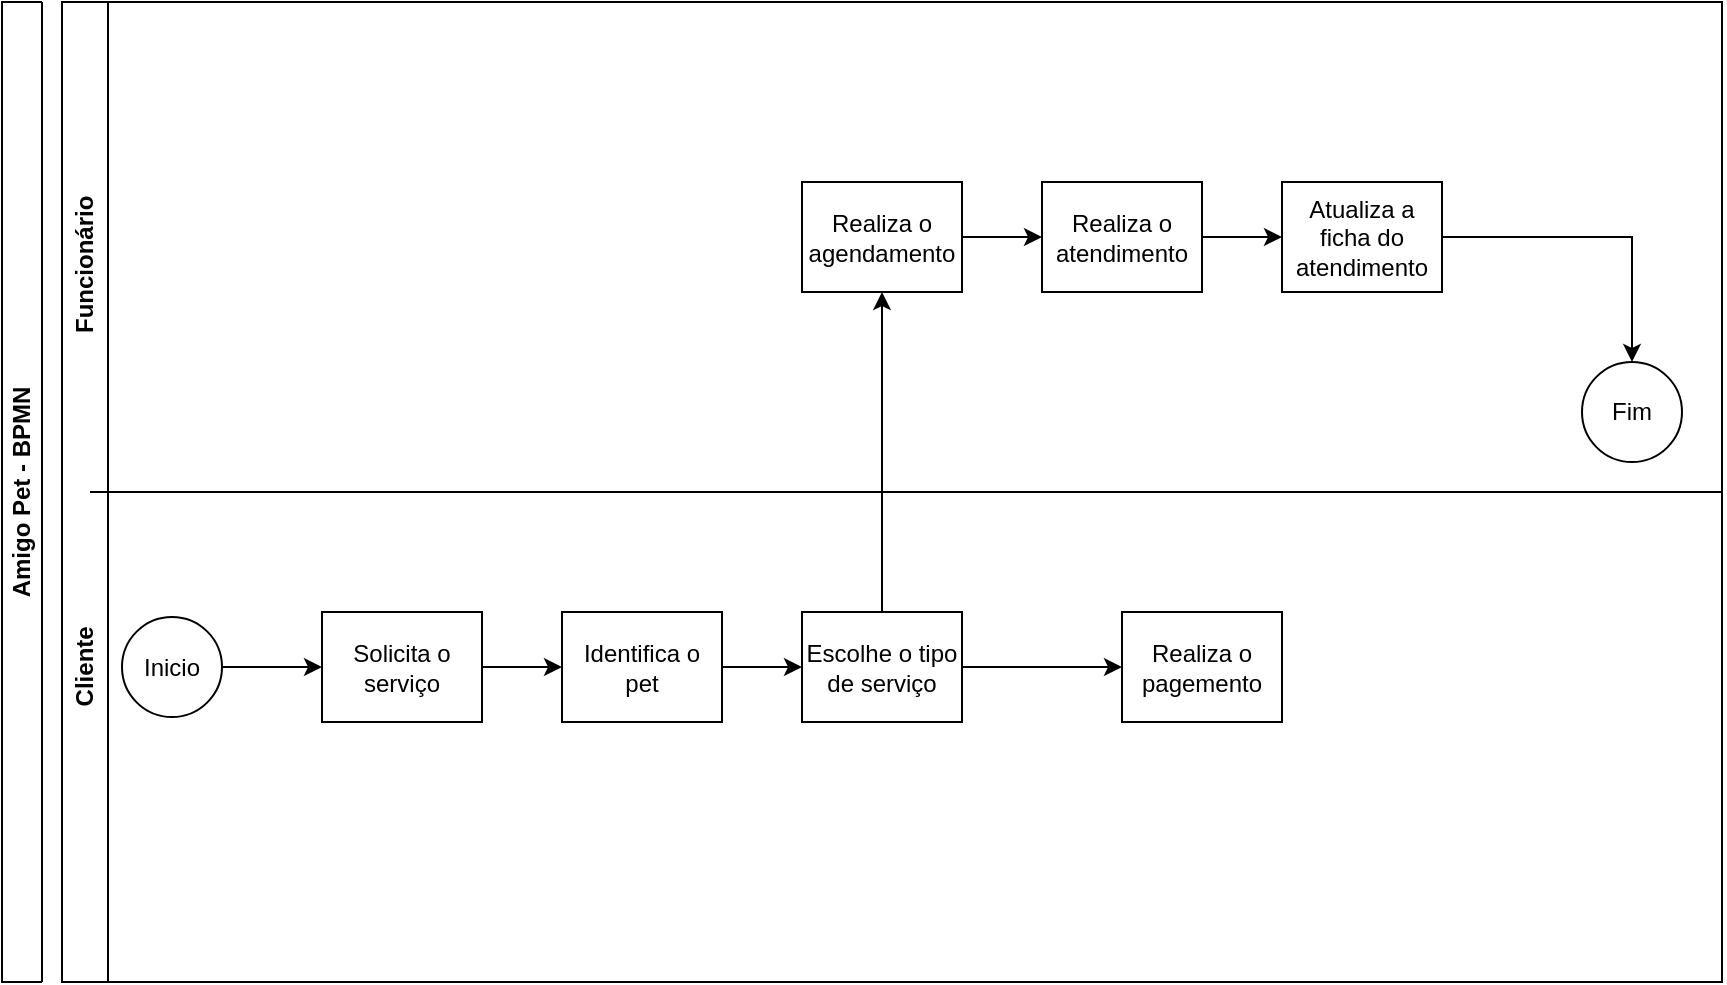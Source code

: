 <mxfile version="24.8.0">
  <diagram name="Página-1" id="Gme2ezivlOO41GYzCbgk">
    <mxGraphModel dx="1097" dy="572" grid="1" gridSize="10" guides="1" tooltips="1" connect="1" arrows="1" fold="1" page="1" pageScale="1" pageWidth="827" pageHeight="1169" math="0" shadow="0">
      <root>
        <mxCell id="0" />
        <mxCell id="1" parent="0" />
        <mxCell id="d08CNCCLS0JBoGyESgGS-4" value="Amigo Pet - BPMN" style="swimlane;horizontal=0;whiteSpace=wrap;html=1;" vertex="1" parent="1">
          <mxGeometry x="120" y="40" width="20" height="490" as="geometry" />
        </mxCell>
        <mxCell id="d08CNCCLS0JBoGyESgGS-5" value="&lt;blockquote style=&quot;margin: 0 0 0 40px; border: none; padding: 0px;&quot;&gt;Cliente&amp;nbsp; &amp;nbsp; &amp;nbsp; &amp;nbsp; &amp;nbsp; &amp;nbsp; &amp;nbsp; &amp;nbsp; &amp;nbsp; &amp;nbsp; &amp;nbsp; &amp;nbsp; &amp;nbsp; &amp;nbsp; &amp;nbsp; &amp;nbsp; &amp;nbsp; &amp;nbsp; &amp;nbsp; &amp;nbsp; &amp;nbsp; &amp;nbsp; Funcionário&lt;/blockquote&gt;" style="swimlane;horizontal=0;whiteSpace=wrap;html=1;" vertex="1" parent="1">
          <mxGeometry x="150" y="40" width="830" height="490" as="geometry" />
        </mxCell>
        <mxCell id="d08CNCCLS0JBoGyESgGS-16" style="edgeStyle=orthogonalEdgeStyle;rounded=0;orthogonalLoop=1;jettySize=auto;html=1;exitX=1;exitY=0.5;exitDx=0;exitDy=0;entryX=0;entryY=0.5;entryDx=0;entryDy=0;" edge="1" parent="d08CNCCLS0JBoGyESgGS-5" source="d08CNCCLS0JBoGyESgGS-7" target="d08CNCCLS0JBoGyESgGS-9">
          <mxGeometry relative="1" as="geometry" />
        </mxCell>
        <mxCell id="d08CNCCLS0JBoGyESgGS-7" value="Inicio" style="ellipse;whiteSpace=wrap;html=1;aspect=fixed;" vertex="1" parent="d08CNCCLS0JBoGyESgGS-5">
          <mxGeometry x="30" y="307.5" width="50" height="50" as="geometry" />
        </mxCell>
        <mxCell id="d08CNCCLS0JBoGyESgGS-19" style="edgeStyle=orthogonalEdgeStyle;rounded=0;orthogonalLoop=1;jettySize=auto;html=1;exitX=1;exitY=0.5;exitDx=0;exitDy=0;entryX=0;entryY=0.5;entryDx=0;entryDy=0;" edge="1" parent="d08CNCCLS0JBoGyESgGS-5" source="d08CNCCLS0JBoGyESgGS-9" target="d08CNCCLS0JBoGyESgGS-10">
          <mxGeometry relative="1" as="geometry" />
        </mxCell>
        <mxCell id="d08CNCCLS0JBoGyESgGS-9" value="Solicita o serviço" style="rounded=0;whiteSpace=wrap;html=1;" vertex="1" parent="d08CNCCLS0JBoGyESgGS-5">
          <mxGeometry x="130" y="305" width="80" height="55" as="geometry" />
        </mxCell>
        <mxCell id="d08CNCCLS0JBoGyESgGS-21" style="edgeStyle=orthogonalEdgeStyle;rounded=0;orthogonalLoop=1;jettySize=auto;html=1;exitX=1;exitY=0.5;exitDx=0;exitDy=0;entryX=0;entryY=0.5;entryDx=0;entryDy=0;" edge="1" parent="d08CNCCLS0JBoGyESgGS-5" source="d08CNCCLS0JBoGyESgGS-10" target="d08CNCCLS0JBoGyESgGS-11">
          <mxGeometry relative="1" as="geometry" />
        </mxCell>
        <mxCell id="d08CNCCLS0JBoGyESgGS-10" value="Identifica o pet" style="rounded=0;whiteSpace=wrap;html=1;" vertex="1" parent="d08CNCCLS0JBoGyESgGS-5">
          <mxGeometry x="250" y="305" width="80" height="55" as="geometry" />
        </mxCell>
        <mxCell id="d08CNCCLS0JBoGyESgGS-22" style="edgeStyle=orthogonalEdgeStyle;rounded=0;orthogonalLoop=1;jettySize=auto;html=1;exitX=1;exitY=0.5;exitDx=0;exitDy=0;entryX=0;entryY=0.5;entryDx=0;entryDy=0;" edge="1" parent="d08CNCCLS0JBoGyESgGS-5" source="d08CNCCLS0JBoGyESgGS-11" target="d08CNCCLS0JBoGyESgGS-15">
          <mxGeometry relative="1" as="geometry">
            <mxPoint x="490" y="332.5" as="targetPoint" />
          </mxGeometry>
        </mxCell>
        <mxCell id="d08CNCCLS0JBoGyESgGS-51" style="edgeStyle=orthogonalEdgeStyle;rounded=0;orthogonalLoop=1;jettySize=auto;html=1;exitX=0.5;exitY=0;exitDx=0;exitDy=0;entryX=0.5;entryY=1;entryDx=0;entryDy=0;" edge="1" parent="d08CNCCLS0JBoGyESgGS-5" source="d08CNCCLS0JBoGyESgGS-11" target="d08CNCCLS0JBoGyESgGS-29">
          <mxGeometry relative="1" as="geometry" />
        </mxCell>
        <mxCell id="d08CNCCLS0JBoGyESgGS-11" value="Escolhe o tipo de serviço" style="rounded=0;whiteSpace=wrap;html=1;" vertex="1" parent="d08CNCCLS0JBoGyESgGS-5">
          <mxGeometry x="370" y="305" width="80" height="55" as="geometry" />
        </mxCell>
        <mxCell id="d08CNCCLS0JBoGyESgGS-23" style="edgeStyle=orthogonalEdgeStyle;rounded=0;orthogonalLoop=1;jettySize=auto;html=1;exitX=0.5;exitY=1;exitDx=0;exitDy=0;entryX=0.5;entryY=0;entryDx=0;entryDy=0;" edge="1" parent="d08CNCCLS0JBoGyESgGS-5" source="d08CNCCLS0JBoGyESgGS-12">
          <mxGeometry relative="1" as="geometry">
            <mxPoint x="515" y="400" as="targetPoint" />
          </mxGeometry>
        </mxCell>
        <mxCell id="d08CNCCLS0JBoGyESgGS-26" value="Sim" style="edgeLabel;html=1;align=center;verticalAlign=middle;resizable=0;points=[];" vertex="1" connectable="0" parent="d08CNCCLS0JBoGyESgGS-23">
          <mxGeometry x="-0.41" relative="1" as="geometry">
            <mxPoint as="offset" />
          </mxGeometry>
        </mxCell>
        <mxCell id="d08CNCCLS0JBoGyESgGS-15" value="Realiza o pagemento" style="rounded=0;whiteSpace=wrap;html=1;" vertex="1" parent="d08CNCCLS0JBoGyESgGS-5">
          <mxGeometry x="530" y="305" width="80" height="55" as="geometry" />
        </mxCell>
        <mxCell id="d08CNCCLS0JBoGyESgGS-28" value="Fim" style="ellipse;whiteSpace=wrap;html=1;aspect=fixed;" vertex="1" parent="d08CNCCLS0JBoGyESgGS-5">
          <mxGeometry x="760" y="180" width="50" height="50" as="geometry" />
        </mxCell>
        <mxCell id="d08CNCCLS0JBoGyESgGS-52" style="edgeStyle=orthogonalEdgeStyle;rounded=0;orthogonalLoop=1;jettySize=auto;html=1;exitX=1;exitY=0.5;exitDx=0;exitDy=0;entryX=0;entryY=0.5;entryDx=0;entryDy=0;" edge="1" parent="d08CNCCLS0JBoGyESgGS-5" source="d08CNCCLS0JBoGyESgGS-29" target="d08CNCCLS0JBoGyESgGS-49">
          <mxGeometry relative="1" as="geometry" />
        </mxCell>
        <mxCell id="d08CNCCLS0JBoGyESgGS-29" value="Realiza o agendamento" style="rounded=0;whiteSpace=wrap;html=1;" vertex="1" parent="d08CNCCLS0JBoGyESgGS-5">
          <mxGeometry x="370" y="90" width="80" height="55" as="geometry" />
        </mxCell>
        <mxCell id="d08CNCCLS0JBoGyESgGS-53" style="edgeStyle=orthogonalEdgeStyle;rounded=0;orthogonalLoop=1;jettySize=auto;html=1;exitX=1;exitY=0.5;exitDx=0;exitDy=0;entryX=0;entryY=0.5;entryDx=0;entryDy=0;" edge="1" parent="d08CNCCLS0JBoGyESgGS-5" source="d08CNCCLS0JBoGyESgGS-49" target="d08CNCCLS0JBoGyESgGS-50">
          <mxGeometry relative="1" as="geometry" />
        </mxCell>
        <mxCell id="d08CNCCLS0JBoGyESgGS-49" value="Realiza o atendimento" style="rounded=0;whiteSpace=wrap;html=1;" vertex="1" parent="d08CNCCLS0JBoGyESgGS-5">
          <mxGeometry x="490" y="90" width="80" height="55" as="geometry" />
        </mxCell>
        <mxCell id="d08CNCCLS0JBoGyESgGS-54" style="edgeStyle=orthogonalEdgeStyle;rounded=0;orthogonalLoop=1;jettySize=auto;html=1;exitX=1;exitY=0.5;exitDx=0;exitDy=0;entryX=0.5;entryY=0;entryDx=0;entryDy=0;" edge="1" parent="d08CNCCLS0JBoGyESgGS-5" source="d08CNCCLS0JBoGyESgGS-50" target="d08CNCCLS0JBoGyESgGS-28">
          <mxGeometry relative="1" as="geometry" />
        </mxCell>
        <mxCell id="d08CNCCLS0JBoGyESgGS-50" value="Atualiza a ficha do atendimento" style="rounded=0;whiteSpace=wrap;html=1;" vertex="1" parent="d08CNCCLS0JBoGyESgGS-5">
          <mxGeometry x="610" y="90" width="80" height="55" as="geometry" />
        </mxCell>
        <mxCell id="d08CNCCLS0JBoGyESgGS-6" value="" style="endArrow=none;html=1;rounded=0;entryX=1;entryY=0.5;entryDx=0;entryDy=0;" edge="1" parent="1" target="d08CNCCLS0JBoGyESgGS-5">
          <mxGeometry width="50" height="50" relative="1" as="geometry">
            <mxPoint x="164" y="285" as="sourcePoint" />
            <mxPoint x="880" y="280" as="targetPoint" />
          </mxGeometry>
        </mxCell>
      </root>
    </mxGraphModel>
  </diagram>
</mxfile>

